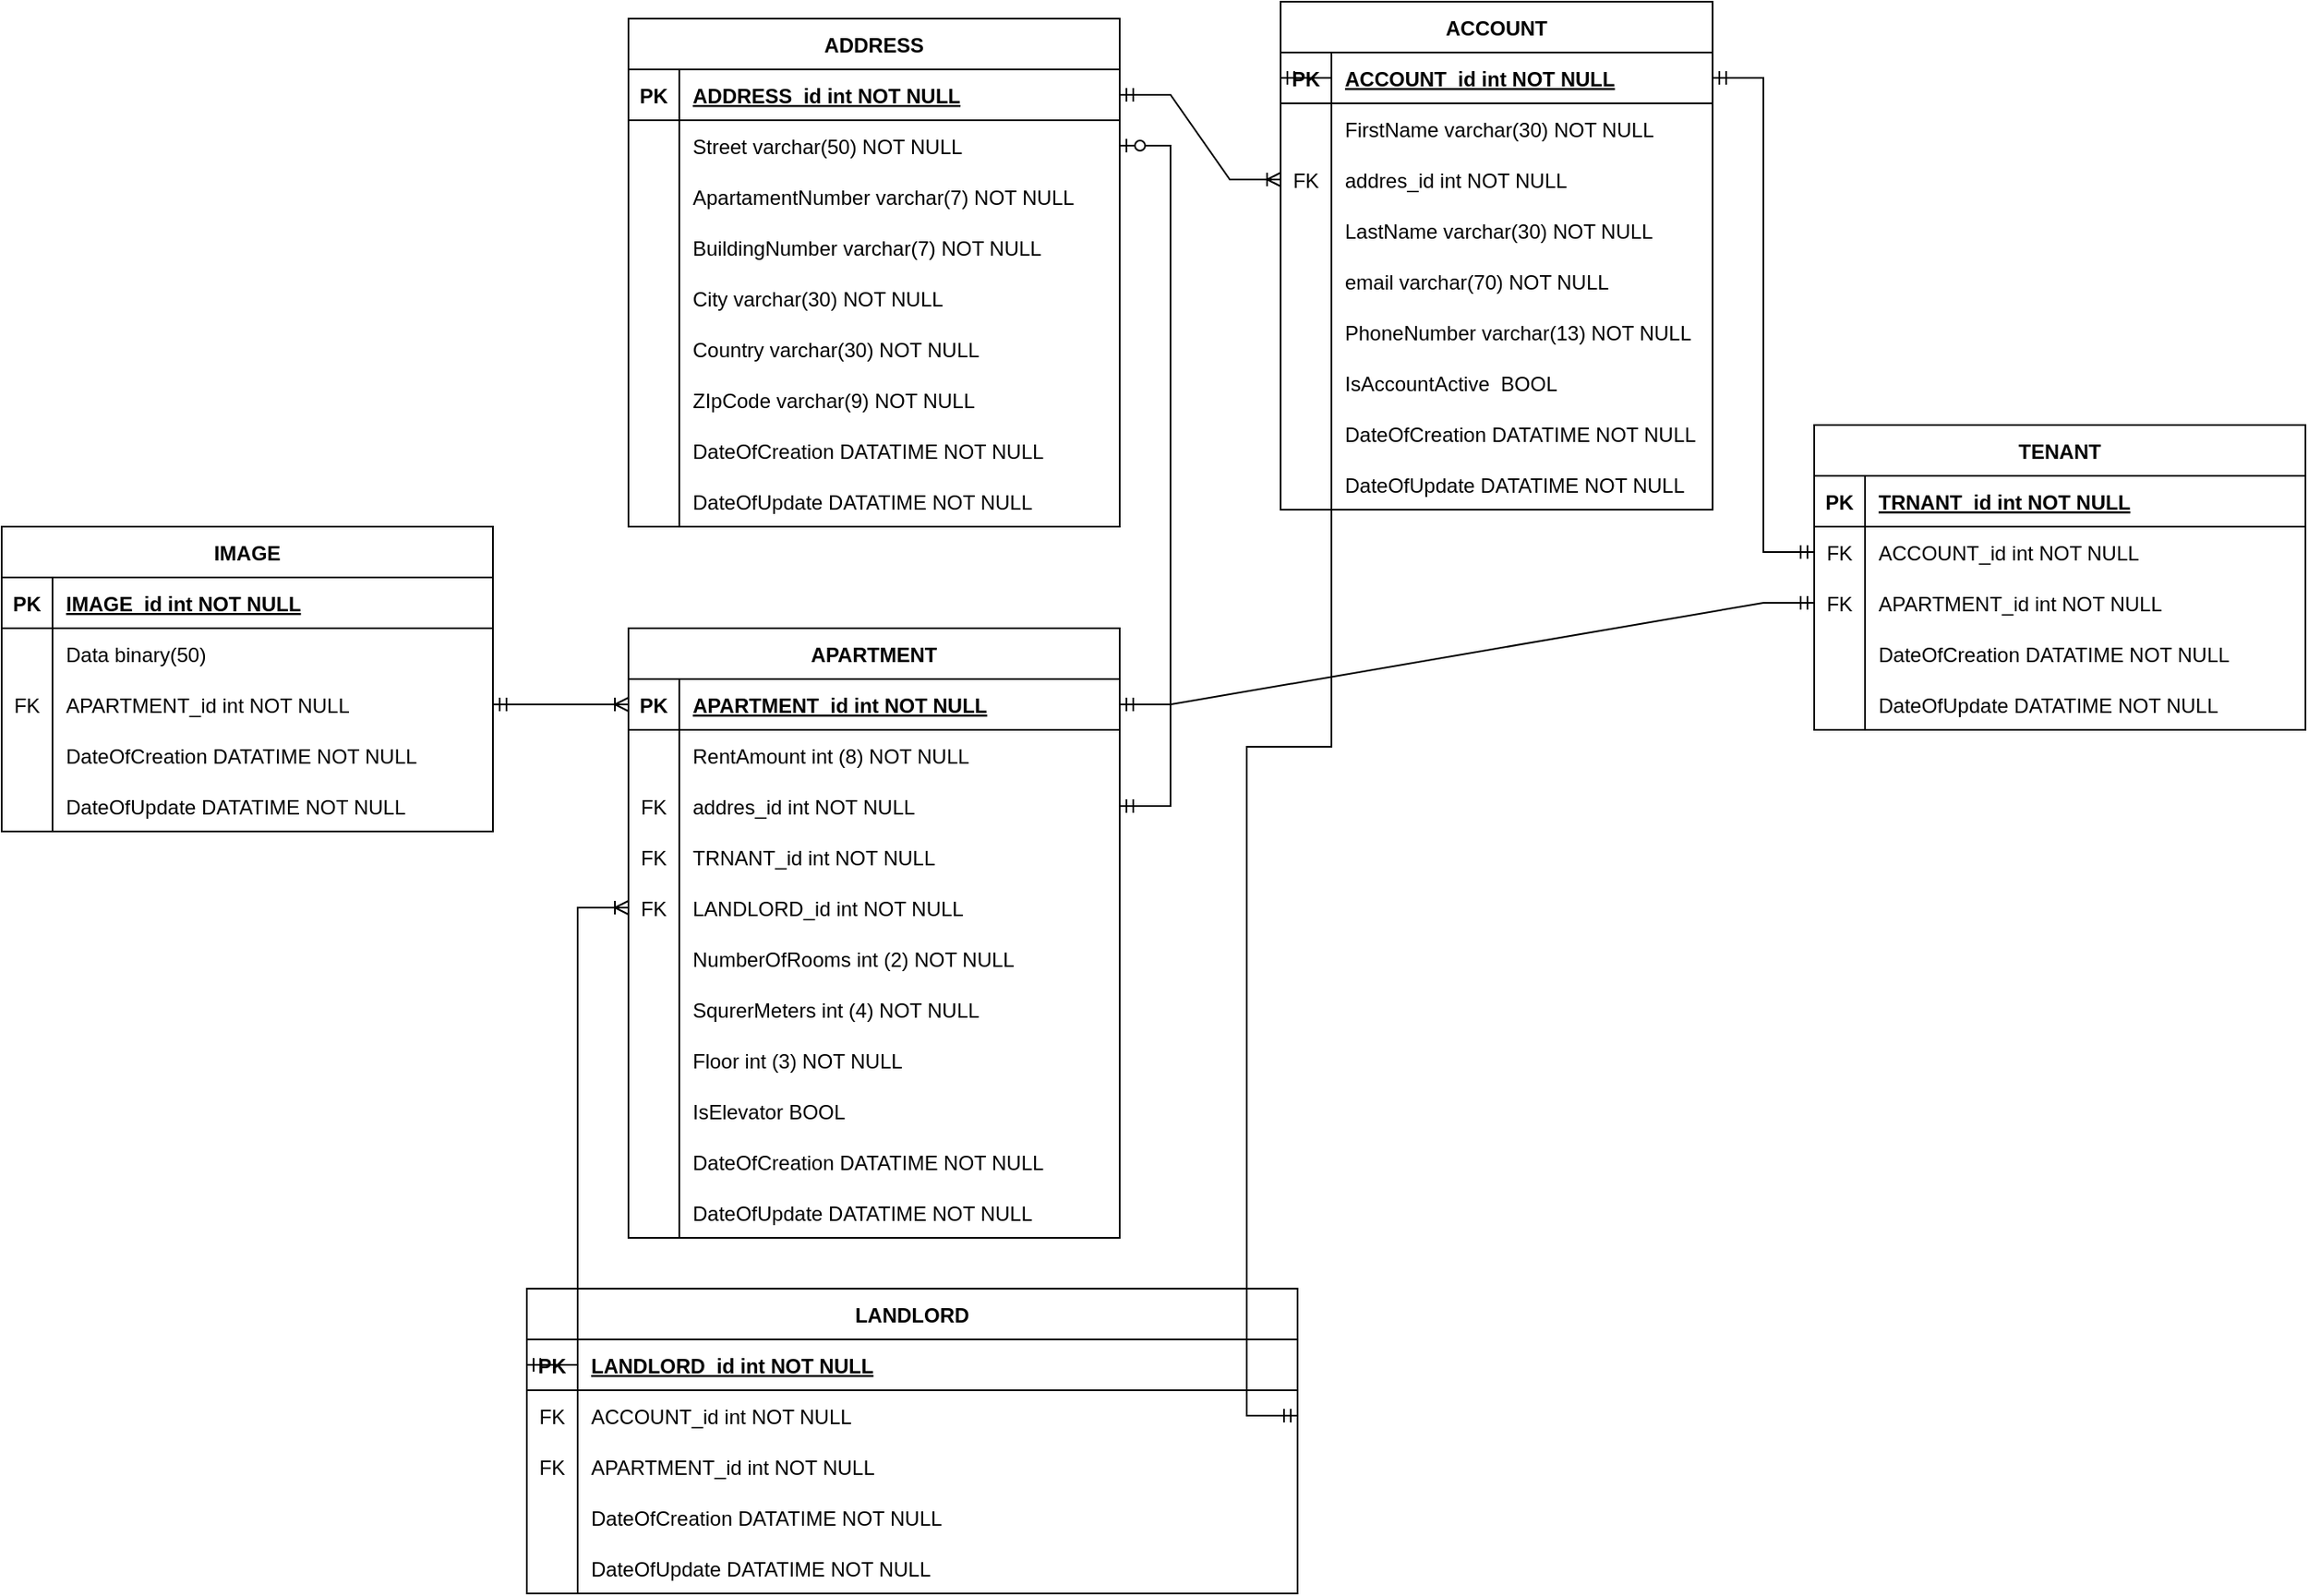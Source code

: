 <mxfile version="21.0.1" type="device"><diagram id="R2lEEEUBdFMjLlhIrx00" name="Page-1"><mxGraphModel dx="1279" dy="715" grid="1" gridSize="10" guides="1" tooltips="1" connect="1" arrows="1" fold="1" page="1" pageScale="1" pageWidth="850" pageHeight="1100" math="0" shadow="0" extFonts="Permanent Marker^https://fonts.googleapis.com/css?family=Permanent+Marker"><root><mxCell id="0"/><mxCell id="1" parent="0"/><mxCell id="C-vyLk0tnHw3VtMMgP7b-2" value="ACCOUNT" style="shape=table;startSize=30;container=1;collapsible=1;childLayout=tableLayout;fixedRows=1;rowLines=0;fontStyle=1;align=center;resizeLast=1;" parent="1" vertex="1"><mxGeometry x="425" y="70" width="255" height="300" as="geometry"/></mxCell><mxCell id="C-vyLk0tnHw3VtMMgP7b-3" value="" style="shape=partialRectangle;collapsible=0;dropTarget=0;pointerEvents=0;fillColor=none;points=[[0,0.5],[1,0.5]];portConstraint=eastwest;top=0;left=0;right=0;bottom=1;" parent="C-vyLk0tnHw3VtMMgP7b-2" vertex="1"><mxGeometry y="30" width="255" height="30" as="geometry"/></mxCell><mxCell id="C-vyLk0tnHw3VtMMgP7b-4" value="PK" style="shape=partialRectangle;overflow=hidden;connectable=0;fillColor=none;top=0;left=0;bottom=0;right=0;fontStyle=1;" parent="C-vyLk0tnHw3VtMMgP7b-3" vertex="1"><mxGeometry width="30" height="30" as="geometry"><mxRectangle width="30" height="30" as="alternateBounds"/></mxGeometry></mxCell><mxCell id="C-vyLk0tnHw3VtMMgP7b-5" value="ACCOUNT_id int NOT NULL " style="shape=partialRectangle;overflow=hidden;connectable=0;fillColor=none;top=0;left=0;bottom=0;right=0;align=left;spacingLeft=6;fontStyle=5;" parent="C-vyLk0tnHw3VtMMgP7b-3" vertex="1"><mxGeometry x="30" width="225" height="30" as="geometry"><mxRectangle width="225" height="30" as="alternateBounds"/></mxGeometry></mxCell><mxCell id="Ii_Ul8pjGogqrliFDq9N-27" style="shape=partialRectangle;collapsible=0;dropTarget=0;pointerEvents=0;fillColor=none;points=[[0,0.5],[1,0.5]];portConstraint=eastwest;top=0;left=0;right=0;bottom=0;" vertex="1" parent="C-vyLk0tnHw3VtMMgP7b-2"><mxGeometry y="60" width="255" height="30" as="geometry"/></mxCell><mxCell id="Ii_Ul8pjGogqrliFDq9N-28" style="shape=partialRectangle;overflow=hidden;connectable=0;fillColor=none;top=0;left=0;bottom=0;right=0;" vertex="1" parent="Ii_Ul8pjGogqrliFDq9N-27"><mxGeometry width="30" height="30" as="geometry"><mxRectangle width="30" height="30" as="alternateBounds"/></mxGeometry></mxCell><mxCell id="Ii_Ul8pjGogqrliFDq9N-29" value="FirstName varchar(30) NOT NULL" style="shape=partialRectangle;overflow=hidden;connectable=0;fillColor=none;top=0;left=0;bottom=0;right=0;align=left;spacingLeft=6;" vertex="1" parent="Ii_Ul8pjGogqrliFDq9N-27"><mxGeometry x="30" width="225" height="30" as="geometry"><mxRectangle width="225" height="30" as="alternateBounds"/></mxGeometry></mxCell><mxCell id="C-vyLk0tnHw3VtMMgP7b-6" value="" style="shape=partialRectangle;collapsible=0;dropTarget=0;pointerEvents=0;fillColor=none;points=[[0,0.5],[1,0.5]];portConstraint=eastwest;top=0;left=0;right=0;bottom=0;" parent="C-vyLk0tnHw3VtMMgP7b-2" vertex="1"><mxGeometry y="90" width="255" height="30" as="geometry"/></mxCell><mxCell id="C-vyLk0tnHw3VtMMgP7b-7" value="FK" style="shape=partialRectangle;overflow=hidden;connectable=0;fillColor=none;top=0;left=0;bottom=0;right=0;" parent="C-vyLk0tnHw3VtMMgP7b-6" vertex="1"><mxGeometry width="30" height="30" as="geometry"><mxRectangle width="30" height="30" as="alternateBounds"/></mxGeometry></mxCell><mxCell id="C-vyLk0tnHw3VtMMgP7b-8" value="addres_id int NOT NULL" style="shape=partialRectangle;overflow=hidden;connectable=0;fillColor=none;top=0;left=0;bottom=0;right=0;align=left;spacingLeft=6;" parent="C-vyLk0tnHw3VtMMgP7b-6" vertex="1"><mxGeometry x="30" width="225" height="30" as="geometry"><mxRectangle width="225" height="30" as="alternateBounds"/></mxGeometry></mxCell><mxCell id="C-vyLk0tnHw3VtMMgP7b-9" value="" style="shape=partialRectangle;collapsible=0;dropTarget=0;pointerEvents=0;fillColor=none;points=[[0,0.5],[1,0.5]];portConstraint=eastwest;top=0;left=0;right=0;bottom=0;" parent="C-vyLk0tnHw3VtMMgP7b-2" vertex="1"><mxGeometry y="120" width="255" height="30" as="geometry"/></mxCell><mxCell id="C-vyLk0tnHw3VtMMgP7b-10" value="" style="shape=partialRectangle;overflow=hidden;connectable=0;fillColor=none;top=0;left=0;bottom=0;right=0;" parent="C-vyLk0tnHw3VtMMgP7b-9" vertex="1"><mxGeometry width="30" height="30" as="geometry"><mxRectangle width="30" height="30" as="alternateBounds"/></mxGeometry></mxCell><mxCell id="C-vyLk0tnHw3VtMMgP7b-11" value="LastName varchar(30) NOT NULL" style="shape=partialRectangle;overflow=hidden;connectable=0;fillColor=none;top=0;left=0;bottom=0;right=0;align=left;spacingLeft=6;" parent="C-vyLk0tnHw3VtMMgP7b-9" vertex="1"><mxGeometry x="30" width="225" height="30" as="geometry"><mxRectangle width="225" height="30" as="alternateBounds"/></mxGeometry></mxCell><mxCell id="Ii_Ul8pjGogqrliFDq9N-30" style="shape=partialRectangle;collapsible=0;dropTarget=0;pointerEvents=0;fillColor=none;points=[[0,0.5],[1,0.5]];portConstraint=eastwest;top=0;left=0;right=0;bottom=0;" vertex="1" parent="C-vyLk0tnHw3VtMMgP7b-2"><mxGeometry y="150" width="255" height="30" as="geometry"/></mxCell><mxCell id="Ii_Ul8pjGogqrliFDq9N-31" style="shape=partialRectangle;overflow=hidden;connectable=0;fillColor=none;top=0;left=0;bottom=0;right=0;" vertex="1" parent="Ii_Ul8pjGogqrliFDq9N-30"><mxGeometry width="30" height="30" as="geometry"><mxRectangle width="30" height="30" as="alternateBounds"/></mxGeometry></mxCell><mxCell id="Ii_Ul8pjGogqrliFDq9N-32" value="email varchar(70) NOT NULL" style="shape=partialRectangle;overflow=hidden;connectable=0;fillColor=none;top=0;left=0;bottom=0;right=0;align=left;spacingLeft=6;" vertex="1" parent="Ii_Ul8pjGogqrliFDq9N-30"><mxGeometry x="30" width="225" height="30" as="geometry"><mxRectangle width="225" height="30" as="alternateBounds"/></mxGeometry></mxCell><mxCell id="Ii_Ul8pjGogqrliFDq9N-42" style="shape=partialRectangle;collapsible=0;dropTarget=0;pointerEvents=0;fillColor=none;points=[[0,0.5],[1,0.5]];portConstraint=eastwest;top=0;left=0;right=0;bottom=0;" vertex="1" parent="C-vyLk0tnHw3VtMMgP7b-2"><mxGeometry y="180" width="255" height="30" as="geometry"/></mxCell><mxCell id="Ii_Ul8pjGogqrliFDq9N-43" style="shape=partialRectangle;overflow=hidden;connectable=0;fillColor=none;top=0;left=0;bottom=0;right=0;" vertex="1" parent="Ii_Ul8pjGogqrliFDq9N-42"><mxGeometry width="30" height="30" as="geometry"><mxRectangle width="30" height="30" as="alternateBounds"/></mxGeometry></mxCell><mxCell id="Ii_Ul8pjGogqrliFDq9N-44" value="PhoneNumber varchar(13) NOT NULL" style="shape=partialRectangle;overflow=hidden;connectable=0;fillColor=none;top=0;left=0;bottom=0;right=0;align=left;spacingLeft=6;" vertex="1" parent="Ii_Ul8pjGogqrliFDq9N-42"><mxGeometry x="30" width="225" height="30" as="geometry"><mxRectangle width="225" height="30" as="alternateBounds"/></mxGeometry></mxCell><mxCell id="Ii_Ul8pjGogqrliFDq9N-39" style="shape=partialRectangle;collapsible=0;dropTarget=0;pointerEvents=0;fillColor=none;points=[[0,0.5],[1,0.5]];portConstraint=eastwest;top=0;left=0;right=0;bottom=0;" vertex="1" parent="C-vyLk0tnHw3VtMMgP7b-2"><mxGeometry y="210" width="255" height="30" as="geometry"/></mxCell><mxCell id="Ii_Ul8pjGogqrliFDq9N-40" style="shape=partialRectangle;overflow=hidden;connectable=0;fillColor=none;top=0;left=0;bottom=0;right=0;" vertex="1" parent="Ii_Ul8pjGogqrliFDq9N-39"><mxGeometry width="30" height="30" as="geometry"><mxRectangle width="30" height="30" as="alternateBounds"/></mxGeometry></mxCell><mxCell id="Ii_Ul8pjGogqrliFDq9N-41" value="IsAccountActive  BOOL" style="shape=partialRectangle;overflow=hidden;connectable=0;fillColor=none;top=0;left=0;bottom=0;right=0;align=left;spacingLeft=6;" vertex="1" parent="Ii_Ul8pjGogqrliFDq9N-39"><mxGeometry x="30" width="225" height="30" as="geometry"><mxRectangle width="225" height="30" as="alternateBounds"/></mxGeometry></mxCell><mxCell id="Ii_Ul8pjGogqrliFDq9N-36" style="shape=partialRectangle;collapsible=0;dropTarget=0;pointerEvents=0;fillColor=none;points=[[0,0.5],[1,0.5]];portConstraint=eastwest;top=0;left=0;right=0;bottom=0;" vertex="1" parent="C-vyLk0tnHw3VtMMgP7b-2"><mxGeometry y="240" width="255" height="30" as="geometry"/></mxCell><mxCell id="Ii_Ul8pjGogqrliFDq9N-37" style="shape=partialRectangle;overflow=hidden;connectable=0;fillColor=none;top=0;left=0;bottom=0;right=0;" vertex="1" parent="Ii_Ul8pjGogqrliFDq9N-36"><mxGeometry width="30" height="30" as="geometry"><mxRectangle width="30" height="30" as="alternateBounds"/></mxGeometry></mxCell><mxCell id="Ii_Ul8pjGogqrliFDq9N-38" value="DateOfCreation DATATIME NOT NULL" style="shape=partialRectangle;overflow=hidden;connectable=0;fillColor=none;top=0;left=0;bottom=0;right=0;align=left;spacingLeft=6;" vertex="1" parent="Ii_Ul8pjGogqrliFDq9N-36"><mxGeometry x="30" width="225" height="30" as="geometry"><mxRectangle width="225" height="30" as="alternateBounds"/></mxGeometry></mxCell><mxCell id="Ii_Ul8pjGogqrliFDq9N-33" style="shape=partialRectangle;collapsible=0;dropTarget=0;pointerEvents=0;fillColor=none;points=[[0,0.5],[1,0.5]];portConstraint=eastwest;top=0;left=0;right=0;bottom=0;" vertex="1" parent="C-vyLk0tnHw3VtMMgP7b-2"><mxGeometry y="270" width="255" height="30" as="geometry"/></mxCell><mxCell id="Ii_Ul8pjGogqrliFDq9N-34" style="shape=partialRectangle;overflow=hidden;connectable=0;fillColor=none;top=0;left=0;bottom=0;right=0;" vertex="1" parent="Ii_Ul8pjGogqrliFDq9N-33"><mxGeometry width="30" height="30" as="geometry"><mxRectangle width="30" height="30" as="alternateBounds"/></mxGeometry></mxCell><mxCell id="Ii_Ul8pjGogqrliFDq9N-35" value="DateOfUpdate DATATIME NOT NULL" style="shape=partialRectangle;overflow=hidden;connectable=0;fillColor=none;top=0;left=0;bottom=0;right=0;align=left;spacingLeft=6;" vertex="1" parent="Ii_Ul8pjGogqrliFDq9N-33"><mxGeometry x="30" width="225" height="30" as="geometry"><mxRectangle width="225" height="30" as="alternateBounds"/></mxGeometry></mxCell><mxCell id="C-vyLk0tnHw3VtMMgP7b-23" value="ADDRESS" style="shape=table;startSize=30;container=1;collapsible=1;childLayout=tableLayout;fixedRows=1;rowLines=0;fontStyle=1;align=center;resizeLast=1;" parent="1" vertex="1"><mxGeometry x="40" y="80" width="290" height="300" as="geometry"/></mxCell><mxCell id="C-vyLk0tnHw3VtMMgP7b-24" value="" style="shape=partialRectangle;collapsible=0;dropTarget=0;pointerEvents=0;fillColor=none;points=[[0,0.5],[1,0.5]];portConstraint=eastwest;top=0;left=0;right=0;bottom=1;" parent="C-vyLk0tnHw3VtMMgP7b-23" vertex="1"><mxGeometry y="30" width="290" height="30" as="geometry"/></mxCell><mxCell id="C-vyLk0tnHw3VtMMgP7b-25" value="PK" style="shape=partialRectangle;overflow=hidden;connectable=0;fillColor=none;top=0;left=0;bottom=0;right=0;fontStyle=1;" parent="C-vyLk0tnHw3VtMMgP7b-24" vertex="1"><mxGeometry width="30" height="30" as="geometry"><mxRectangle width="30" height="30" as="alternateBounds"/></mxGeometry></mxCell><mxCell id="C-vyLk0tnHw3VtMMgP7b-26" value="ADDRESS_id int NOT NULL " style="shape=partialRectangle;overflow=hidden;connectable=0;fillColor=none;top=0;left=0;bottom=0;right=0;align=left;spacingLeft=6;fontStyle=5;" parent="C-vyLk0tnHw3VtMMgP7b-24" vertex="1"><mxGeometry x="30" width="260" height="30" as="geometry"><mxRectangle width="260" height="30" as="alternateBounds"/></mxGeometry></mxCell><mxCell id="C-vyLk0tnHw3VtMMgP7b-27" value="" style="shape=partialRectangle;collapsible=0;dropTarget=0;pointerEvents=0;fillColor=none;points=[[0,0.5],[1,0.5]];portConstraint=eastwest;top=0;left=0;right=0;bottom=0;" parent="C-vyLk0tnHw3VtMMgP7b-23" vertex="1"><mxGeometry y="60" width="290" height="30" as="geometry"/></mxCell><mxCell id="C-vyLk0tnHw3VtMMgP7b-28" value="" style="shape=partialRectangle;overflow=hidden;connectable=0;fillColor=none;top=0;left=0;bottom=0;right=0;" parent="C-vyLk0tnHw3VtMMgP7b-27" vertex="1"><mxGeometry width="30" height="30" as="geometry"><mxRectangle width="30" height="30" as="alternateBounds"/></mxGeometry></mxCell><mxCell id="C-vyLk0tnHw3VtMMgP7b-29" value="Street varchar(50) NOT NULL" style="shape=partialRectangle;overflow=hidden;connectable=0;fillColor=none;top=0;left=0;bottom=0;right=0;align=left;spacingLeft=6;" parent="C-vyLk0tnHw3VtMMgP7b-27" vertex="1"><mxGeometry x="30" width="260" height="30" as="geometry"><mxRectangle width="260" height="30" as="alternateBounds"/></mxGeometry></mxCell><mxCell id="Ii_Ul8pjGogqrliFDq9N-19" style="shape=partialRectangle;collapsible=0;dropTarget=0;pointerEvents=0;fillColor=none;points=[[0,0.5],[1,0.5]];portConstraint=eastwest;top=0;left=0;right=0;bottom=0;" vertex="1" parent="C-vyLk0tnHw3VtMMgP7b-23"><mxGeometry y="90" width="290" height="30" as="geometry"/></mxCell><mxCell id="Ii_Ul8pjGogqrliFDq9N-20" style="shape=partialRectangle;overflow=hidden;connectable=0;fillColor=none;top=0;left=0;bottom=0;right=0;" vertex="1" parent="Ii_Ul8pjGogqrliFDq9N-19"><mxGeometry width="30" height="30" as="geometry"><mxRectangle width="30" height="30" as="alternateBounds"/></mxGeometry></mxCell><mxCell id="Ii_Ul8pjGogqrliFDq9N-21" value="ApartamentNumber varchar(7) NOT NULL" style="shape=partialRectangle;overflow=hidden;connectable=0;fillColor=none;top=0;left=0;bottom=0;right=0;align=left;spacingLeft=6;" vertex="1" parent="Ii_Ul8pjGogqrliFDq9N-19"><mxGeometry x="30" width="260" height="30" as="geometry"><mxRectangle width="260" height="30" as="alternateBounds"/></mxGeometry></mxCell><mxCell id="Ii_Ul8pjGogqrliFDq9N-16" style="shape=partialRectangle;collapsible=0;dropTarget=0;pointerEvents=0;fillColor=none;points=[[0,0.5],[1,0.5]];portConstraint=eastwest;top=0;left=0;right=0;bottom=0;" vertex="1" parent="C-vyLk0tnHw3VtMMgP7b-23"><mxGeometry y="120" width="290" height="30" as="geometry"/></mxCell><mxCell id="Ii_Ul8pjGogqrliFDq9N-17" style="shape=partialRectangle;overflow=hidden;connectable=0;fillColor=none;top=0;left=0;bottom=0;right=0;" vertex="1" parent="Ii_Ul8pjGogqrliFDq9N-16"><mxGeometry width="30" height="30" as="geometry"><mxRectangle width="30" height="30" as="alternateBounds"/></mxGeometry></mxCell><mxCell id="Ii_Ul8pjGogqrliFDq9N-18" value="BuildingNumber varchar(7) NOT NULL" style="shape=partialRectangle;overflow=hidden;connectable=0;fillColor=none;top=0;left=0;bottom=0;right=0;align=left;spacingLeft=6;" vertex="1" parent="Ii_Ul8pjGogqrliFDq9N-16"><mxGeometry x="30" width="260" height="30" as="geometry"><mxRectangle width="260" height="30" as="alternateBounds"/></mxGeometry></mxCell><mxCell id="Ii_Ul8pjGogqrliFDq9N-13" style="shape=partialRectangle;collapsible=0;dropTarget=0;pointerEvents=0;fillColor=none;points=[[0,0.5],[1,0.5]];portConstraint=eastwest;top=0;left=0;right=0;bottom=0;" vertex="1" parent="C-vyLk0tnHw3VtMMgP7b-23"><mxGeometry y="150" width="290" height="30" as="geometry"/></mxCell><mxCell id="Ii_Ul8pjGogqrliFDq9N-14" style="shape=partialRectangle;overflow=hidden;connectable=0;fillColor=none;top=0;left=0;bottom=0;right=0;" vertex="1" parent="Ii_Ul8pjGogqrliFDq9N-13"><mxGeometry width="30" height="30" as="geometry"><mxRectangle width="30" height="30" as="alternateBounds"/></mxGeometry></mxCell><mxCell id="Ii_Ul8pjGogqrliFDq9N-15" value="City varchar(30) NOT NULL" style="shape=partialRectangle;overflow=hidden;connectable=0;fillColor=none;top=0;left=0;bottom=0;right=0;align=left;spacingLeft=6;" vertex="1" parent="Ii_Ul8pjGogqrliFDq9N-13"><mxGeometry x="30" width="260" height="30" as="geometry"><mxRectangle width="260" height="30" as="alternateBounds"/></mxGeometry></mxCell><mxCell id="Ii_Ul8pjGogqrliFDq9N-22" style="shape=partialRectangle;collapsible=0;dropTarget=0;pointerEvents=0;fillColor=none;points=[[0,0.5],[1,0.5]];portConstraint=eastwest;top=0;left=0;right=0;bottom=0;" vertex="1" parent="C-vyLk0tnHw3VtMMgP7b-23"><mxGeometry y="180" width="290" height="30" as="geometry"/></mxCell><mxCell id="Ii_Ul8pjGogqrliFDq9N-23" style="shape=partialRectangle;overflow=hidden;connectable=0;fillColor=none;top=0;left=0;bottom=0;right=0;" vertex="1" parent="Ii_Ul8pjGogqrliFDq9N-22"><mxGeometry width="30" height="30" as="geometry"><mxRectangle width="30" height="30" as="alternateBounds"/></mxGeometry></mxCell><mxCell id="Ii_Ul8pjGogqrliFDq9N-24" value="Country varchar(30) NOT NULL" style="shape=partialRectangle;overflow=hidden;connectable=0;fillColor=none;top=0;left=0;bottom=0;right=0;align=left;spacingLeft=6;" vertex="1" parent="Ii_Ul8pjGogqrliFDq9N-22"><mxGeometry x="30" width="260" height="30" as="geometry"><mxRectangle width="260" height="30" as="alternateBounds"/></mxGeometry></mxCell><mxCell id="Ii_Ul8pjGogqrliFDq9N-10" style="shape=partialRectangle;collapsible=0;dropTarget=0;pointerEvents=0;fillColor=none;points=[[0,0.5],[1,0.5]];portConstraint=eastwest;top=0;left=0;right=0;bottom=0;" vertex="1" parent="C-vyLk0tnHw3VtMMgP7b-23"><mxGeometry y="210" width="290" height="30" as="geometry"/></mxCell><mxCell id="Ii_Ul8pjGogqrliFDq9N-11" style="shape=partialRectangle;overflow=hidden;connectable=0;fillColor=none;top=0;left=0;bottom=0;right=0;" vertex="1" parent="Ii_Ul8pjGogqrliFDq9N-10"><mxGeometry width="30" height="30" as="geometry"><mxRectangle width="30" height="30" as="alternateBounds"/></mxGeometry></mxCell><mxCell id="Ii_Ul8pjGogqrliFDq9N-12" value="ZIpCode varchar(9) NOT NULL" style="shape=partialRectangle;overflow=hidden;connectable=0;fillColor=none;top=0;left=0;bottom=0;right=0;align=left;spacingLeft=6;" vertex="1" parent="Ii_Ul8pjGogqrliFDq9N-10"><mxGeometry x="30" width="260" height="30" as="geometry"><mxRectangle width="260" height="30" as="alternateBounds"/></mxGeometry></mxCell><mxCell id="Ii_Ul8pjGogqrliFDq9N-7" style="shape=partialRectangle;collapsible=0;dropTarget=0;pointerEvents=0;fillColor=none;points=[[0,0.5],[1,0.5]];portConstraint=eastwest;top=0;left=0;right=0;bottom=0;" vertex="1" parent="C-vyLk0tnHw3VtMMgP7b-23"><mxGeometry y="240" width="290" height="30" as="geometry"/></mxCell><mxCell id="Ii_Ul8pjGogqrliFDq9N-8" style="shape=partialRectangle;overflow=hidden;connectable=0;fillColor=none;top=0;left=0;bottom=0;right=0;" vertex="1" parent="Ii_Ul8pjGogqrliFDq9N-7"><mxGeometry width="30" height="30" as="geometry"><mxRectangle width="30" height="30" as="alternateBounds"/></mxGeometry></mxCell><mxCell id="Ii_Ul8pjGogqrliFDq9N-9" value="DateOfCreation DATATIME NOT NULL" style="shape=partialRectangle;overflow=hidden;connectable=0;fillColor=none;top=0;left=0;bottom=0;right=0;align=left;spacingLeft=6;" vertex="1" parent="Ii_Ul8pjGogqrliFDq9N-7"><mxGeometry x="30" width="260" height="30" as="geometry"><mxRectangle width="260" height="30" as="alternateBounds"/></mxGeometry></mxCell><mxCell id="Ii_Ul8pjGogqrliFDq9N-4" style="shape=partialRectangle;collapsible=0;dropTarget=0;pointerEvents=0;fillColor=none;points=[[0,0.5],[1,0.5]];portConstraint=eastwest;top=0;left=0;right=0;bottom=0;" vertex="1" parent="C-vyLk0tnHw3VtMMgP7b-23"><mxGeometry y="270" width="290" height="30" as="geometry"/></mxCell><mxCell id="Ii_Ul8pjGogqrliFDq9N-5" style="shape=partialRectangle;overflow=hidden;connectable=0;fillColor=none;top=0;left=0;bottom=0;right=0;" vertex="1" parent="Ii_Ul8pjGogqrliFDq9N-4"><mxGeometry width="30" height="30" as="geometry"><mxRectangle width="30" height="30" as="alternateBounds"/></mxGeometry></mxCell><mxCell id="Ii_Ul8pjGogqrliFDq9N-6" value="DateOfUpdate DATATIME NOT NULL" style="shape=partialRectangle;overflow=hidden;connectable=0;fillColor=none;top=0;left=0;bottom=0;right=0;align=left;spacingLeft=6;" vertex="1" parent="Ii_Ul8pjGogqrliFDq9N-4"><mxGeometry x="30" width="260" height="30" as="geometry"><mxRectangle width="260" height="30" as="alternateBounds"/></mxGeometry></mxCell><mxCell id="Ii_Ul8pjGogqrliFDq9N-45" value="APARTMENT" style="shape=table;startSize=30;container=1;collapsible=1;childLayout=tableLayout;fixedRows=1;rowLines=0;fontStyle=1;align=center;resizeLast=1;" vertex="1" parent="1"><mxGeometry x="40" y="440" width="290" height="360" as="geometry"/></mxCell><mxCell id="Ii_Ul8pjGogqrliFDq9N-46" value="" style="shape=partialRectangle;collapsible=0;dropTarget=0;pointerEvents=0;fillColor=none;points=[[0,0.5],[1,0.5]];portConstraint=eastwest;top=0;left=0;right=0;bottom=1;" vertex="1" parent="Ii_Ul8pjGogqrliFDq9N-45"><mxGeometry y="30" width="290" height="30" as="geometry"/></mxCell><mxCell id="Ii_Ul8pjGogqrliFDq9N-47" value="PK" style="shape=partialRectangle;overflow=hidden;connectable=0;fillColor=none;top=0;left=0;bottom=0;right=0;fontStyle=1;" vertex="1" parent="Ii_Ul8pjGogqrliFDq9N-46"><mxGeometry width="30" height="30" as="geometry"><mxRectangle width="30" height="30" as="alternateBounds"/></mxGeometry></mxCell><mxCell id="Ii_Ul8pjGogqrliFDq9N-48" value="APARTMENT_id int NOT NULL " style="shape=partialRectangle;overflow=hidden;connectable=0;fillColor=none;top=0;left=0;bottom=0;right=0;align=left;spacingLeft=6;fontStyle=5;" vertex="1" parent="Ii_Ul8pjGogqrliFDq9N-46"><mxGeometry x="30" width="260" height="30" as="geometry"><mxRectangle width="260" height="30" as="alternateBounds"/></mxGeometry></mxCell><mxCell id="Ii_Ul8pjGogqrliFDq9N-49" value="" style="shape=partialRectangle;collapsible=0;dropTarget=0;pointerEvents=0;fillColor=none;points=[[0,0.5],[1,0.5]];portConstraint=eastwest;top=0;left=0;right=0;bottom=0;" vertex="1" parent="Ii_Ul8pjGogqrliFDq9N-45"><mxGeometry y="60" width="290" height="30" as="geometry"/></mxCell><mxCell id="Ii_Ul8pjGogqrliFDq9N-50" value="" style="shape=partialRectangle;overflow=hidden;connectable=0;fillColor=none;top=0;left=0;bottom=0;right=0;" vertex="1" parent="Ii_Ul8pjGogqrliFDq9N-49"><mxGeometry width="30" height="30" as="geometry"><mxRectangle width="30" height="30" as="alternateBounds"/></mxGeometry></mxCell><mxCell id="Ii_Ul8pjGogqrliFDq9N-51" value="RentAmount int (8) NOT NULL" style="shape=partialRectangle;overflow=hidden;connectable=0;fillColor=none;top=0;left=0;bottom=0;right=0;align=left;spacingLeft=6;" vertex="1" parent="Ii_Ul8pjGogqrliFDq9N-49"><mxGeometry x="30" width="260" height="30" as="geometry"><mxRectangle width="260" height="30" as="alternateBounds"/></mxGeometry></mxCell><mxCell id="Ii_Ul8pjGogqrliFDq9N-52" style="shape=partialRectangle;collapsible=0;dropTarget=0;pointerEvents=0;fillColor=none;points=[[0,0.5],[1,0.5]];portConstraint=eastwest;top=0;left=0;right=0;bottom=0;" vertex="1" parent="Ii_Ul8pjGogqrliFDq9N-45"><mxGeometry y="90" width="290" height="30" as="geometry"/></mxCell><mxCell id="Ii_Ul8pjGogqrliFDq9N-53" value="FK" style="shape=partialRectangle;overflow=hidden;connectable=0;fillColor=none;top=0;left=0;bottom=0;right=0;" vertex="1" parent="Ii_Ul8pjGogqrliFDq9N-52"><mxGeometry width="30" height="30" as="geometry"><mxRectangle width="30" height="30" as="alternateBounds"/></mxGeometry></mxCell><mxCell id="Ii_Ul8pjGogqrliFDq9N-54" value="addres_id int NOT NULL" style="shape=partialRectangle;overflow=hidden;connectable=0;fillColor=none;top=0;left=0;bottom=0;right=0;align=left;spacingLeft=6;" vertex="1" parent="Ii_Ul8pjGogqrliFDq9N-52"><mxGeometry x="30" width="260" height="30" as="geometry"><mxRectangle width="260" height="30" as="alternateBounds"/></mxGeometry></mxCell><mxCell id="Ii_Ul8pjGogqrliFDq9N-55" style="shape=partialRectangle;collapsible=0;dropTarget=0;pointerEvents=0;fillColor=none;points=[[0,0.5],[1,0.5]];portConstraint=eastwest;top=0;left=0;right=0;bottom=0;" vertex="1" parent="Ii_Ul8pjGogqrliFDq9N-45"><mxGeometry y="120" width="290" height="30" as="geometry"/></mxCell><mxCell id="Ii_Ul8pjGogqrliFDq9N-56" value="FK" style="shape=partialRectangle;overflow=hidden;connectable=0;fillColor=none;top=0;left=0;bottom=0;right=0;" vertex="1" parent="Ii_Ul8pjGogqrliFDq9N-55"><mxGeometry width="30" height="30" as="geometry"><mxRectangle width="30" height="30" as="alternateBounds"/></mxGeometry></mxCell><mxCell id="Ii_Ul8pjGogqrliFDq9N-57" value="TRNANT_id int NOT NULL" style="shape=partialRectangle;overflow=hidden;connectable=0;fillColor=none;top=0;left=0;bottom=0;right=0;align=left;spacingLeft=6;" vertex="1" parent="Ii_Ul8pjGogqrliFDq9N-55"><mxGeometry x="30" width="260" height="30" as="geometry"><mxRectangle width="260" height="30" as="alternateBounds"/></mxGeometry></mxCell><mxCell id="Ii_Ul8pjGogqrliFDq9N-58" style="shape=partialRectangle;collapsible=0;dropTarget=0;pointerEvents=0;fillColor=none;points=[[0,0.5],[1,0.5]];portConstraint=eastwest;top=0;left=0;right=0;bottom=0;" vertex="1" parent="Ii_Ul8pjGogqrliFDq9N-45"><mxGeometry y="150" width="290" height="30" as="geometry"/></mxCell><mxCell id="Ii_Ul8pjGogqrliFDq9N-59" value="FK" style="shape=partialRectangle;overflow=hidden;connectable=0;fillColor=none;top=0;left=0;bottom=0;right=0;" vertex="1" parent="Ii_Ul8pjGogqrliFDq9N-58"><mxGeometry width="30" height="30" as="geometry"><mxRectangle width="30" height="30" as="alternateBounds"/></mxGeometry></mxCell><mxCell id="Ii_Ul8pjGogqrliFDq9N-60" value="LANDLORD_id int NOT NULL" style="shape=partialRectangle;overflow=hidden;connectable=0;fillColor=none;top=0;left=0;bottom=0;right=0;align=left;spacingLeft=6;" vertex="1" parent="Ii_Ul8pjGogqrliFDq9N-58"><mxGeometry x="30" width="260" height="30" as="geometry"><mxRectangle width="260" height="30" as="alternateBounds"/></mxGeometry></mxCell><mxCell id="Ii_Ul8pjGogqrliFDq9N-61" style="shape=partialRectangle;collapsible=0;dropTarget=0;pointerEvents=0;fillColor=none;points=[[0,0.5],[1,0.5]];portConstraint=eastwest;top=0;left=0;right=0;bottom=0;" vertex="1" parent="Ii_Ul8pjGogqrliFDq9N-45"><mxGeometry y="180" width="290" height="30" as="geometry"/></mxCell><mxCell id="Ii_Ul8pjGogqrliFDq9N-62" style="shape=partialRectangle;overflow=hidden;connectable=0;fillColor=none;top=0;left=0;bottom=0;right=0;" vertex="1" parent="Ii_Ul8pjGogqrliFDq9N-61"><mxGeometry width="30" height="30" as="geometry"><mxRectangle width="30" height="30" as="alternateBounds"/></mxGeometry></mxCell><mxCell id="Ii_Ul8pjGogqrliFDq9N-63" value="NumberOfRooms int (2) NOT NULL" style="shape=partialRectangle;overflow=hidden;connectable=0;fillColor=none;top=0;left=0;bottom=0;right=0;align=left;spacingLeft=6;" vertex="1" parent="Ii_Ul8pjGogqrliFDq9N-61"><mxGeometry x="30" width="260" height="30" as="geometry"><mxRectangle width="260" height="30" as="alternateBounds"/></mxGeometry></mxCell><mxCell id="Ii_Ul8pjGogqrliFDq9N-64" style="shape=partialRectangle;collapsible=0;dropTarget=0;pointerEvents=0;fillColor=none;points=[[0,0.5],[1,0.5]];portConstraint=eastwest;top=0;left=0;right=0;bottom=0;" vertex="1" parent="Ii_Ul8pjGogqrliFDq9N-45"><mxGeometry y="210" width="290" height="30" as="geometry"/></mxCell><mxCell id="Ii_Ul8pjGogqrliFDq9N-65" style="shape=partialRectangle;overflow=hidden;connectable=0;fillColor=none;top=0;left=0;bottom=0;right=0;" vertex="1" parent="Ii_Ul8pjGogqrliFDq9N-64"><mxGeometry width="30" height="30" as="geometry"><mxRectangle width="30" height="30" as="alternateBounds"/></mxGeometry></mxCell><mxCell id="Ii_Ul8pjGogqrliFDq9N-66" value="SqurerMeters int (4) NOT NULL" style="shape=partialRectangle;overflow=hidden;connectable=0;fillColor=none;top=0;left=0;bottom=0;right=0;align=left;spacingLeft=6;" vertex="1" parent="Ii_Ul8pjGogqrliFDq9N-64"><mxGeometry x="30" width="260" height="30" as="geometry"><mxRectangle width="260" height="30" as="alternateBounds"/></mxGeometry></mxCell><mxCell id="Ii_Ul8pjGogqrliFDq9N-67" style="shape=partialRectangle;collapsible=0;dropTarget=0;pointerEvents=0;fillColor=none;points=[[0,0.5],[1,0.5]];portConstraint=eastwest;top=0;left=0;right=0;bottom=0;" vertex="1" parent="Ii_Ul8pjGogqrliFDq9N-45"><mxGeometry y="240" width="290" height="30" as="geometry"/></mxCell><mxCell id="Ii_Ul8pjGogqrliFDq9N-68" style="shape=partialRectangle;overflow=hidden;connectable=0;fillColor=none;top=0;left=0;bottom=0;right=0;" vertex="1" parent="Ii_Ul8pjGogqrliFDq9N-67"><mxGeometry width="30" height="30" as="geometry"><mxRectangle width="30" height="30" as="alternateBounds"/></mxGeometry></mxCell><mxCell id="Ii_Ul8pjGogqrliFDq9N-69" value="Floor int (3) NOT NULL" style="shape=partialRectangle;overflow=hidden;connectable=0;fillColor=none;top=0;left=0;bottom=0;right=0;align=left;spacingLeft=6;" vertex="1" parent="Ii_Ul8pjGogqrliFDq9N-67"><mxGeometry x="30" width="260" height="30" as="geometry"><mxRectangle width="260" height="30" as="alternateBounds"/></mxGeometry></mxCell><mxCell id="Ii_Ul8pjGogqrliFDq9N-70" style="shape=partialRectangle;collapsible=0;dropTarget=0;pointerEvents=0;fillColor=none;points=[[0,0.5],[1,0.5]];portConstraint=eastwest;top=0;left=0;right=0;bottom=0;" vertex="1" parent="Ii_Ul8pjGogqrliFDq9N-45"><mxGeometry y="270" width="290" height="30" as="geometry"/></mxCell><mxCell id="Ii_Ul8pjGogqrliFDq9N-71" style="shape=partialRectangle;overflow=hidden;connectable=0;fillColor=none;top=0;left=0;bottom=0;right=0;" vertex="1" parent="Ii_Ul8pjGogqrliFDq9N-70"><mxGeometry width="30" height="30" as="geometry"><mxRectangle width="30" height="30" as="alternateBounds"/></mxGeometry></mxCell><mxCell id="Ii_Ul8pjGogqrliFDq9N-72" value="IsElevator BOOL" style="shape=partialRectangle;overflow=hidden;connectable=0;fillColor=none;top=0;left=0;bottom=0;right=0;align=left;spacingLeft=6;" vertex="1" parent="Ii_Ul8pjGogqrliFDq9N-70"><mxGeometry x="30" width="260" height="30" as="geometry"><mxRectangle width="260" height="30" as="alternateBounds"/></mxGeometry></mxCell><mxCell id="Ii_Ul8pjGogqrliFDq9N-76" style="shape=partialRectangle;collapsible=0;dropTarget=0;pointerEvents=0;fillColor=none;points=[[0,0.5],[1,0.5]];portConstraint=eastwest;top=0;left=0;right=0;bottom=0;" vertex="1" parent="Ii_Ul8pjGogqrliFDq9N-45"><mxGeometry y="300" width="290" height="30" as="geometry"/></mxCell><mxCell id="Ii_Ul8pjGogqrliFDq9N-77" style="shape=partialRectangle;overflow=hidden;connectable=0;fillColor=none;top=0;left=0;bottom=0;right=0;" vertex="1" parent="Ii_Ul8pjGogqrliFDq9N-76"><mxGeometry width="30" height="30" as="geometry"><mxRectangle width="30" height="30" as="alternateBounds"/></mxGeometry></mxCell><mxCell id="Ii_Ul8pjGogqrliFDq9N-78" value="DateOfCreation DATATIME NOT NULL" style="shape=partialRectangle;overflow=hidden;connectable=0;fillColor=none;top=0;left=0;bottom=0;right=0;align=left;spacingLeft=6;" vertex="1" parent="Ii_Ul8pjGogqrliFDq9N-76"><mxGeometry x="30" width="260" height="30" as="geometry"><mxRectangle width="260" height="30" as="alternateBounds"/></mxGeometry></mxCell><mxCell id="Ii_Ul8pjGogqrliFDq9N-73" style="shape=partialRectangle;collapsible=0;dropTarget=0;pointerEvents=0;fillColor=none;points=[[0,0.5],[1,0.5]];portConstraint=eastwest;top=0;left=0;right=0;bottom=0;" vertex="1" parent="Ii_Ul8pjGogqrliFDq9N-45"><mxGeometry y="330" width="290" height="30" as="geometry"/></mxCell><mxCell id="Ii_Ul8pjGogqrliFDq9N-74" style="shape=partialRectangle;overflow=hidden;connectable=0;fillColor=none;top=0;left=0;bottom=0;right=0;" vertex="1" parent="Ii_Ul8pjGogqrliFDq9N-73"><mxGeometry width="30" height="30" as="geometry"><mxRectangle width="30" height="30" as="alternateBounds"/></mxGeometry></mxCell><mxCell id="Ii_Ul8pjGogqrliFDq9N-75" value="DateOfUpdate DATATIME NOT NULL" style="shape=partialRectangle;overflow=hidden;connectable=0;fillColor=none;top=0;left=0;bottom=0;right=0;align=left;spacingLeft=6;" vertex="1" parent="Ii_Ul8pjGogqrliFDq9N-73"><mxGeometry x="30" width="260" height="30" as="geometry"><mxRectangle width="260" height="30" as="alternateBounds"/></mxGeometry></mxCell><mxCell id="Ii_Ul8pjGogqrliFDq9N-79" value="IMAGE" style="shape=table;startSize=30;container=1;collapsible=1;childLayout=tableLayout;fixedRows=1;rowLines=0;fontStyle=1;align=center;resizeLast=1;" vertex="1" parent="1"><mxGeometry x="-330" y="380" width="290" height="180" as="geometry"/></mxCell><mxCell id="Ii_Ul8pjGogqrliFDq9N-80" value="" style="shape=partialRectangle;collapsible=0;dropTarget=0;pointerEvents=0;fillColor=none;points=[[0,0.5],[1,0.5]];portConstraint=eastwest;top=0;left=0;right=0;bottom=1;" vertex="1" parent="Ii_Ul8pjGogqrliFDq9N-79"><mxGeometry y="30" width="290" height="30" as="geometry"/></mxCell><mxCell id="Ii_Ul8pjGogqrliFDq9N-81" value="PK" style="shape=partialRectangle;overflow=hidden;connectable=0;fillColor=none;top=0;left=0;bottom=0;right=0;fontStyle=1;" vertex="1" parent="Ii_Ul8pjGogqrliFDq9N-80"><mxGeometry width="30" height="30" as="geometry"><mxRectangle width="30" height="30" as="alternateBounds"/></mxGeometry></mxCell><mxCell id="Ii_Ul8pjGogqrliFDq9N-82" value="IMAGE_id int NOT NULL " style="shape=partialRectangle;overflow=hidden;connectable=0;fillColor=none;top=0;left=0;bottom=0;right=0;align=left;spacingLeft=6;fontStyle=5;" vertex="1" parent="Ii_Ul8pjGogqrliFDq9N-80"><mxGeometry x="30" width="260" height="30" as="geometry"><mxRectangle width="260" height="30" as="alternateBounds"/></mxGeometry></mxCell><mxCell id="Ii_Ul8pjGogqrliFDq9N-83" value="" style="shape=partialRectangle;collapsible=0;dropTarget=0;pointerEvents=0;fillColor=none;points=[[0,0.5],[1,0.5]];portConstraint=eastwest;top=0;left=0;right=0;bottom=0;" vertex="1" parent="Ii_Ul8pjGogqrliFDq9N-79"><mxGeometry y="60" width="290" height="30" as="geometry"/></mxCell><mxCell id="Ii_Ul8pjGogqrliFDq9N-84" value="" style="shape=partialRectangle;overflow=hidden;connectable=0;fillColor=none;top=0;left=0;bottom=0;right=0;" vertex="1" parent="Ii_Ul8pjGogqrliFDq9N-83"><mxGeometry width="30" height="30" as="geometry"><mxRectangle width="30" height="30" as="alternateBounds"/></mxGeometry></mxCell><mxCell id="Ii_Ul8pjGogqrliFDq9N-85" value="Data binary(50)" style="shape=partialRectangle;overflow=hidden;connectable=0;fillColor=none;top=0;left=0;bottom=0;right=0;align=left;spacingLeft=6;" vertex="1" parent="Ii_Ul8pjGogqrliFDq9N-83"><mxGeometry x="30" width="260" height="30" as="geometry"><mxRectangle width="260" height="30" as="alternateBounds"/></mxGeometry></mxCell><mxCell id="Ii_Ul8pjGogqrliFDq9N-86" style="shape=partialRectangle;collapsible=0;dropTarget=0;pointerEvents=0;fillColor=none;points=[[0,0.5],[1,0.5]];portConstraint=eastwest;top=0;left=0;right=0;bottom=0;" vertex="1" parent="Ii_Ul8pjGogqrliFDq9N-79"><mxGeometry y="90" width="290" height="30" as="geometry"/></mxCell><mxCell id="Ii_Ul8pjGogqrliFDq9N-87" value="FK" style="shape=partialRectangle;overflow=hidden;connectable=0;fillColor=none;top=0;left=0;bottom=0;right=0;" vertex="1" parent="Ii_Ul8pjGogqrliFDq9N-86"><mxGeometry width="30" height="30" as="geometry"><mxRectangle width="30" height="30" as="alternateBounds"/></mxGeometry></mxCell><mxCell id="Ii_Ul8pjGogqrliFDq9N-88" value="APARTMENT_id int NOT NULL" style="shape=partialRectangle;overflow=hidden;connectable=0;fillColor=none;top=0;left=0;bottom=0;right=0;align=left;spacingLeft=6;" vertex="1" parent="Ii_Ul8pjGogqrliFDq9N-86"><mxGeometry x="30" width="260" height="30" as="geometry"><mxRectangle width="260" height="30" as="alternateBounds"/></mxGeometry></mxCell><mxCell id="Ii_Ul8pjGogqrliFDq9N-107" style="shape=partialRectangle;collapsible=0;dropTarget=0;pointerEvents=0;fillColor=none;points=[[0,0.5],[1,0.5]];portConstraint=eastwest;top=0;left=0;right=0;bottom=0;" vertex="1" parent="Ii_Ul8pjGogqrliFDq9N-79"><mxGeometry y="120" width="290" height="30" as="geometry"/></mxCell><mxCell id="Ii_Ul8pjGogqrliFDq9N-108" style="shape=partialRectangle;overflow=hidden;connectable=0;fillColor=none;top=0;left=0;bottom=0;right=0;" vertex="1" parent="Ii_Ul8pjGogqrliFDq9N-107"><mxGeometry width="30" height="30" as="geometry"><mxRectangle width="30" height="30" as="alternateBounds"/></mxGeometry></mxCell><mxCell id="Ii_Ul8pjGogqrliFDq9N-109" value="DateOfCreation DATATIME NOT NULL" style="shape=partialRectangle;overflow=hidden;connectable=0;fillColor=none;top=0;left=0;bottom=0;right=0;align=left;spacingLeft=6;" vertex="1" parent="Ii_Ul8pjGogqrliFDq9N-107"><mxGeometry x="30" width="260" height="30" as="geometry"><mxRectangle width="260" height="30" as="alternateBounds"/></mxGeometry></mxCell><mxCell id="Ii_Ul8pjGogqrliFDq9N-110" style="shape=partialRectangle;collapsible=0;dropTarget=0;pointerEvents=0;fillColor=none;points=[[0,0.5],[1,0.5]];portConstraint=eastwest;top=0;left=0;right=0;bottom=0;" vertex="1" parent="Ii_Ul8pjGogqrliFDq9N-79"><mxGeometry y="150" width="290" height="30" as="geometry"/></mxCell><mxCell id="Ii_Ul8pjGogqrliFDq9N-111" style="shape=partialRectangle;overflow=hidden;connectable=0;fillColor=none;top=0;left=0;bottom=0;right=0;" vertex="1" parent="Ii_Ul8pjGogqrliFDq9N-110"><mxGeometry width="30" height="30" as="geometry"><mxRectangle width="30" height="30" as="alternateBounds"/></mxGeometry></mxCell><mxCell id="Ii_Ul8pjGogqrliFDq9N-112" value="DateOfUpdate DATATIME NOT NULL" style="shape=partialRectangle;overflow=hidden;connectable=0;fillColor=none;top=0;left=0;bottom=0;right=0;align=left;spacingLeft=6;" vertex="1" parent="Ii_Ul8pjGogqrliFDq9N-110"><mxGeometry x="30" width="260" height="30" as="geometry"><mxRectangle width="260" height="30" as="alternateBounds"/></mxGeometry></mxCell><mxCell id="Ii_Ul8pjGogqrliFDq9N-113" value="LANDLORD" style="shape=table;startSize=30;container=1;collapsible=1;childLayout=tableLayout;fixedRows=1;rowLines=0;fontStyle=1;align=center;resizeLast=1;" vertex="1" parent="1"><mxGeometry x="-20" y="830" width="455" height="180" as="geometry"/></mxCell><mxCell id="Ii_Ul8pjGogqrliFDq9N-114" value="" style="shape=partialRectangle;collapsible=0;dropTarget=0;pointerEvents=0;fillColor=none;points=[[0,0.5],[1,0.5]];portConstraint=eastwest;top=0;left=0;right=0;bottom=1;" vertex="1" parent="Ii_Ul8pjGogqrliFDq9N-113"><mxGeometry y="30" width="455" height="30" as="geometry"/></mxCell><mxCell id="Ii_Ul8pjGogqrliFDq9N-115" value="PK" style="shape=partialRectangle;overflow=hidden;connectable=0;fillColor=none;top=0;left=0;bottom=0;right=0;fontStyle=1;" vertex="1" parent="Ii_Ul8pjGogqrliFDq9N-114"><mxGeometry width="30" height="30" as="geometry"><mxRectangle width="30" height="30" as="alternateBounds"/></mxGeometry></mxCell><mxCell id="Ii_Ul8pjGogqrliFDq9N-116" value="LANDLORD_id int NOT NULL " style="shape=partialRectangle;overflow=hidden;connectable=0;fillColor=none;top=0;left=0;bottom=0;right=0;align=left;spacingLeft=6;fontStyle=5;" vertex="1" parent="Ii_Ul8pjGogqrliFDq9N-114"><mxGeometry x="30" width="425" height="30" as="geometry"><mxRectangle width="425" height="30" as="alternateBounds"/></mxGeometry></mxCell><mxCell id="Ii_Ul8pjGogqrliFDq9N-120" style="shape=partialRectangle;collapsible=0;dropTarget=0;pointerEvents=0;fillColor=none;points=[[0,0.5],[1,0.5]];portConstraint=eastwest;top=0;left=0;right=0;bottom=0;" vertex="1" parent="Ii_Ul8pjGogqrliFDq9N-113"><mxGeometry y="60" width="455" height="30" as="geometry"/></mxCell><mxCell id="Ii_Ul8pjGogqrliFDq9N-121" value="FK" style="shape=partialRectangle;overflow=hidden;connectable=0;fillColor=none;top=0;left=0;bottom=0;right=0;" vertex="1" parent="Ii_Ul8pjGogqrliFDq9N-120"><mxGeometry width="30" height="30" as="geometry"><mxRectangle width="30" height="30" as="alternateBounds"/></mxGeometry></mxCell><mxCell id="Ii_Ul8pjGogqrliFDq9N-122" value="ACCOUNT_id int NOT NULL" style="shape=partialRectangle;overflow=hidden;connectable=0;fillColor=none;top=0;left=0;bottom=0;right=0;align=left;spacingLeft=6;" vertex="1" parent="Ii_Ul8pjGogqrliFDq9N-120"><mxGeometry x="30" width="425" height="30" as="geometry"><mxRectangle width="425" height="30" as="alternateBounds"/></mxGeometry></mxCell><mxCell id="Ii_Ul8pjGogqrliFDq9N-147" style="shape=partialRectangle;collapsible=0;dropTarget=0;pointerEvents=0;fillColor=none;points=[[0,0.5],[1,0.5]];portConstraint=eastwest;top=0;left=0;right=0;bottom=0;" vertex="1" parent="Ii_Ul8pjGogqrliFDq9N-113"><mxGeometry y="90" width="455" height="30" as="geometry"/></mxCell><mxCell id="Ii_Ul8pjGogqrliFDq9N-148" value="FK" style="shape=partialRectangle;overflow=hidden;connectable=0;fillColor=none;top=0;left=0;bottom=0;right=0;" vertex="1" parent="Ii_Ul8pjGogqrliFDq9N-147"><mxGeometry width="30" height="30" as="geometry"><mxRectangle width="30" height="30" as="alternateBounds"/></mxGeometry></mxCell><mxCell id="Ii_Ul8pjGogqrliFDq9N-149" value="APARTMENT_id int NOT NULL" style="shape=partialRectangle;overflow=hidden;connectable=0;fillColor=none;top=0;left=0;bottom=0;right=0;align=left;spacingLeft=6;" vertex="1" parent="Ii_Ul8pjGogqrliFDq9N-147"><mxGeometry x="30" width="425" height="30" as="geometry"><mxRectangle width="425" height="30" as="alternateBounds"/></mxGeometry></mxCell><mxCell id="Ii_Ul8pjGogqrliFDq9N-123" style="shape=partialRectangle;collapsible=0;dropTarget=0;pointerEvents=0;fillColor=none;points=[[0,0.5],[1,0.5]];portConstraint=eastwest;top=0;left=0;right=0;bottom=0;" vertex="1" parent="Ii_Ul8pjGogqrliFDq9N-113"><mxGeometry y="120" width="455" height="30" as="geometry"/></mxCell><mxCell id="Ii_Ul8pjGogqrliFDq9N-124" style="shape=partialRectangle;overflow=hidden;connectable=0;fillColor=none;top=0;left=0;bottom=0;right=0;" vertex="1" parent="Ii_Ul8pjGogqrliFDq9N-123"><mxGeometry width="30" height="30" as="geometry"><mxRectangle width="30" height="30" as="alternateBounds"/></mxGeometry></mxCell><mxCell id="Ii_Ul8pjGogqrliFDq9N-125" value="DateOfCreation DATATIME NOT NULL" style="shape=partialRectangle;overflow=hidden;connectable=0;fillColor=none;top=0;left=0;bottom=0;right=0;align=left;spacingLeft=6;" vertex="1" parent="Ii_Ul8pjGogqrliFDq9N-123"><mxGeometry x="30" width="425" height="30" as="geometry"><mxRectangle width="425" height="30" as="alternateBounds"/></mxGeometry></mxCell><mxCell id="Ii_Ul8pjGogqrliFDq9N-126" style="shape=partialRectangle;collapsible=0;dropTarget=0;pointerEvents=0;fillColor=none;points=[[0,0.5],[1,0.5]];portConstraint=eastwest;top=0;left=0;right=0;bottom=0;" vertex="1" parent="Ii_Ul8pjGogqrliFDq9N-113"><mxGeometry y="150" width="455" height="30" as="geometry"/></mxCell><mxCell id="Ii_Ul8pjGogqrliFDq9N-127" style="shape=partialRectangle;overflow=hidden;connectable=0;fillColor=none;top=0;left=0;bottom=0;right=0;" vertex="1" parent="Ii_Ul8pjGogqrliFDq9N-126"><mxGeometry width="30" height="30" as="geometry"><mxRectangle width="30" height="30" as="alternateBounds"/></mxGeometry></mxCell><mxCell id="Ii_Ul8pjGogqrliFDq9N-128" value="DateOfUpdate DATATIME NOT NULL" style="shape=partialRectangle;overflow=hidden;connectable=0;fillColor=none;top=0;left=0;bottom=0;right=0;align=left;spacingLeft=6;" vertex="1" parent="Ii_Ul8pjGogqrliFDq9N-126"><mxGeometry x="30" width="425" height="30" as="geometry"><mxRectangle width="425" height="30" as="alternateBounds"/></mxGeometry></mxCell><mxCell id="Ii_Ul8pjGogqrliFDq9N-129" value="TENANT" style="shape=table;startSize=30;container=1;collapsible=1;childLayout=tableLayout;fixedRows=1;rowLines=0;fontStyle=1;align=center;resizeLast=1;" vertex="1" parent="1"><mxGeometry x="740" y="320" width="290" height="180" as="geometry"/></mxCell><mxCell id="Ii_Ul8pjGogqrliFDq9N-130" value="" style="shape=partialRectangle;collapsible=0;dropTarget=0;pointerEvents=0;fillColor=none;points=[[0,0.5],[1,0.5]];portConstraint=eastwest;top=0;left=0;right=0;bottom=1;" vertex="1" parent="Ii_Ul8pjGogqrliFDq9N-129"><mxGeometry y="30" width="290" height="30" as="geometry"/></mxCell><mxCell id="Ii_Ul8pjGogqrliFDq9N-131" value="PK" style="shape=partialRectangle;overflow=hidden;connectable=0;fillColor=none;top=0;left=0;bottom=0;right=0;fontStyle=1;" vertex="1" parent="Ii_Ul8pjGogqrliFDq9N-130"><mxGeometry width="30" height="30" as="geometry"><mxRectangle width="30" height="30" as="alternateBounds"/></mxGeometry></mxCell><mxCell id="Ii_Ul8pjGogqrliFDq9N-132" value="TRNANT_id int NOT NULL " style="shape=partialRectangle;overflow=hidden;connectable=0;fillColor=none;top=0;left=0;bottom=0;right=0;align=left;spacingLeft=6;fontStyle=5;" vertex="1" parent="Ii_Ul8pjGogqrliFDq9N-130"><mxGeometry x="30" width="260" height="30" as="geometry"><mxRectangle width="260" height="30" as="alternateBounds"/></mxGeometry></mxCell><mxCell id="Ii_Ul8pjGogqrliFDq9N-133" style="shape=partialRectangle;collapsible=0;dropTarget=0;pointerEvents=0;fillColor=none;points=[[0,0.5],[1,0.5]];portConstraint=eastwest;top=0;left=0;right=0;bottom=0;" vertex="1" parent="Ii_Ul8pjGogqrliFDq9N-129"><mxGeometry y="60" width="290" height="30" as="geometry"/></mxCell><mxCell id="Ii_Ul8pjGogqrliFDq9N-134" value="FK" style="shape=partialRectangle;overflow=hidden;connectable=0;fillColor=none;top=0;left=0;bottom=0;right=0;" vertex="1" parent="Ii_Ul8pjGogqrliFDq9N-133"><mxGeometry width="30" height="30" as="geometry"><mxRectangle width="30" height="30" as="alternateBounds"/></mxGeometry></mxCell><mxCell id="Ii_Ul8pjGogqrliFDq9N-135" value="ACCOUNT_id int NOT NULL" style="shape=partialRectangle;overflow=hidden;connectable=0;fillColor=none;top=0;left=0;bottom=0;right=0;align=left;spacingLeft=6;" vertex="1" parent="Ii_Ul8pjGogqrliFDq9N-133"><mxGeometry x="30" width="260" height="30" as="geometry"><mxRectangle width="260" height="30" as="alternateBounds"/></mxGeometry></mxCell><mxCell id="Ii_Ul8pjGogqrliFDq9N-151" style="shape=partialRectangle;collapsible=0;dropTarget=0;pointerEvents=0;fillColor=none;points=[[0,0.5],[1,0.5]];portConstraint=eastwest;top=0;left=0;right=0;bottom=0;" vertex="1" parent="Ii_Ul8pjGogqrliFDq9N-129"><mxGeometry y="90" width="290" height="30" as="geometry"/></mxCell><mxCell id="Ii_Ul8pjGogqrliFDq9N-152" value="FK" style="shape=partialRectangle;overflow=hidden;connectable=0;fillColor=none;top=0;left=0;bottom=0;right=0;" vertex="1" parent="Ii_Ul8pjGogqrliFDq9N-151"><mxGeometry width="30" height="30" as="geometry"><mxRectangle width="30" height="30" as="alternateBounds"/></mxGeometry></mxCell><mxCell id="Ii_Ul8pjGogqrliFDq9N-153" value="APARTMENT_id int NOT NULL" style="shape=partialRectangle;overflow=hidden;connectable=0;fillColor=none;top=0;left=0;bottom=0;right=0;align=left;spacingLeft=6;" vertex="1" parent="Ii_Ul8pjGogqrliFDq9N-151"><mxGeometry x="30" width="260" height="30" as="geometry"><mxRectangle width="260" height="30" as="alternateBounds"/></mxGeometry></mxCell><mxCell id="Ii_Ul8pjGogqrliFDq9N-136" style="shape=partialRectangle;collapsible=0;dropTarget=0;pointerEvents=0;fillColor=none;points=[[0,0.5],[1,0.5]];portConstraint=eastwest;top=0;left=0;right=0;bottom=0;" vertex="1" parent="Ii_Ul8pjGogqrliFDq9N-129"><mxGeometry y="120" width="290" height="30" as="geometry"/></mxCell><mxCell id="Ii_Ul8pjGogqrliFDq9N-137" style="shape=partialRectangle;overflow=hidden;connectable=0;fillColor=none;top=0;left=0;bottom=0;right=0;" vertex="1" parent="Ii_Ul8pjGogqrliFDq9N-136"><mxGeometry width="30" height="30" as="geometry"><mxRectangle width="30" height="30" as="alternateBounds"/></mxGeometry></mxCell><mxCell id="Ii_Ul8pjGogqrliFDq9N-138" value="DateOfCreation DATATIME NOT NULL" style="shape=partialRectangle;overflow=hidden;connectable=0;fillColor=none;top=0;left=0;bottom=0;right=0;align=left;spacingLeft=6;" vertex="1" parent="Ii_Ul8pjGogqrliFDq9N-136"><mxGeometry x="30" width="260" height="30" as="geometry"><mxRectangle width="260" height="30" as="alternateBounds"/></mxGeometry></mxCell><mxCell id="Ii_Ul8pjGogqrliFDq9N-139" style="shape=partialRectangle;collapsible=0;dropTarget=0;pointerEvents=0;fillColor=none;points=[[0,0.5],[1,0.5]];portConstraint=eastwest;top=0;left=0;right=0;bottom=0;" vertex="1" parent="Ii_Ul8pjGogqrliFDq9N-129"><mxGeometry y="150" width="290" height="30" as="geometry"/></mxCell><mxCell id="Ii_Ul8pjGogqrliFDq9N-140" style="shape=partialRectangle;overflow=hidden;connectable=0;fillColor=none;top=0;left=0;bottom=0;right=0;" vertex="1" parent="Ii_Ul8pjGogqrliFDq9N-139"><mxGeometry width="30" height="30" as="geometry"><mxRectangle width="30" height="30" as="alternateBounds"/></mxGeometry></mxCell><mxCell id="Ii_Ul8pjGogqrliFDq9N-141" value="DateOfUpdate DATATIME NOT NULL" style="shape=partialRectangle;overflow=hidden;connectable=0;fillColor=none;top=0;left=0;bottom=0;right=0;align=left;spacingLeft=6;" vertex="1" parent="Ii_Ul8pjGogqrliFDq9N-139"><mxGeometry x="30" width="260" height="30" as="geometry"><mxRectangle width="260" height="30" as="alternateBounds"/></mxGeometry></mxCell><mxCell id="Ii_Ul8pjGogqrliFDq9N-143" value="" style="edgeStyle=entityRelationEdgeStyle;fontSize=12;html=1;endArrow=ERoneToMany;startArrow=ERmandOne;rounded=0;exitX=1;exitY=0.5;exitDx=0;exitDy=0;entryX=0;entryY=0.5;entryDx=0;entryDy=0;" edge="1" parent="1" source="Ii_Ul8pjGogqrliFDq9N-86" target="Ii_Ul8pjGogqrliFDq9N-46"><mxGeometry width="100" height="100" relative="1" as="geometry"><mxPoint x="360" y="1010" as="sourcePoint"/><mxPoint x="380" y="690" as="targetPoint"/></mxGeometry></mxCell><mxCell id="Ii_Ul8pjGogqrliFDq9N-145" value="" style="edgeStyle=entityRelationEdgeStyle;fontSize=12;html=1;endArrow=ERmandOne;startArrow=ERmandOne;rounded=0;entryX=0;entryY=0.5;entryDx=0;entryDy=0;exitX=1;exitY=0.5;exitDx=0;exitDy=0;" edge="1" parent="1" source="C-vyLk0tnHw3VtMMgP7b-3" target="Ii_Ul8pjGogqrliFDq9N-133"><mxGeometry width="100" height="100" relative="1" as="geometry"><mxPoint x="310" y="540" as="sourcePoint"/><mxPoint x="410" y="440" as="targetPoint"/></mxGeometry></mxCell><mxCell id="Ii_Ul8pjGogqrliFDq9N-146" value="" style="edgeStyle=entityRelationEdgeStyle;fontSize=12;html=1;endArrow=ERmandOne;startArrow=ERmandOne;rounded=0;entryX=0;entryY=0.5;entryDx=0;entryDy=0;exitX=1;exitY=0.5;exitDx=0;exitDy=0;" edge="1" parent="1" source="Ii_Ul8pjGogqrliFDq9N-120" target="C-vyLk0tnHw3VtMMgP7b-3"><mxGeometry width="100" height="100" relative="1" as="geometry"><mxPoint x="300" y="860" as="sourcePoint"/><mxPoint x="400" y="180" as="targetPoint"/></mxGeometry></mxCell><mxCell id="Ii_Ul8pjGogqrliFDq9N-150" value="" style="edgeStyle=entityRelationEdgeStyle;fontSize=12;html=1;endArrow=ERoneToMany;startArrow=ERmandOne;rounded=0;exitX=0;exitY=0.5;exitDx=0;exitDy=0;entryX=0;entryY=0.5;entryDx=0;entryDy=0;" edge="1" parent="1" source="Ii_Ul8pjGogqrliFDq9N-114" target="Ii_Ul8pjGogqrliFDq9N-58"><mxGeometry width="100" height="100" relative="1" as="geometry"><mxPoint x="130" y="710" as="sourcePoint"/><mxPoint x="230" y="610" as="targetPoint"/></mxGeometry></mxCell><mxCell id="Ii_Ul8pjGogqrliFDq9N-154" value="" style="edgeStyle=entityRelationEdgeStyle;fontSize=12;html=1;endArrow=ERmandOne;startArrow=ERmandOne;rounded=0;entryX=0;entryY=0.5;entryDx=0;entryDy=0;exitX=1;exitY=0.5;exitDx=0;exitDy=0;" edge="1" parent="1" source="Ii_Ul8pjGogqrliFDq9N-46" target="Ii_Ul8pjGogqrliFDq9N-151"><mxGeometry width="100" height="100" relative="1" as="geometry"><mxPoint x="720" y="470" as="sourcePoint"/><mxPoint x="820" y="370" as="targetPoint"/></mxGeometry></mxCell><mxCell id="Ii_Ul8pjGogqrliFDq9N-155" value="" style="edgeStyle=entityRelationEdgeStyle;fontSize=12;html=1;endArrow=ERzeroToOne;startArrow=ERmandOne;rounded=0;exitX=1;exitY=0.5;exitDx=0;exitDy=0;entryX=1;entryY=0.5;entryDx=0;entryDy=0;" edge="1" parent="1" source="Ii_Ul8pjGogqrliFDq9N-52" target="C-vyLk0tnHw3VtMMgP7b-27"><mxGeometry width="100" height="100" relative="1" as="geometry"><mxPoint x="200" y="530" as="sourcePoint"/><mxPoint x="300" y="430" as="targetPoint"/></mxGeometry></mxCell><mxCell id="Ii_Ul8pjGogqrliFDq9N-157" value="" style="edgeStyle=entityRelationEdgeStyle;fontSize=12;html=1;endArrow=ERoneToMany;startArrow=ERmandOne;rounded=0;exitX=1;exitY=0.5;exitDx=0;exitDy=0;entryX=0;entryY=0.5;entryDx=0;entryDy=0;" edge="1" parent="1" source="C-vyLk0tnHw3VtMMgP7b-24" target="C-vyLk0tnHw3VtMMgP7b-6"><mxGeometry width="100" height="100" relative="1" as="geometry"><mxPoint x="140" y="410" as="sourcePoint"/><mxPoint x="260" y="400" as="targetPoint"/></mxGeometry></mxCell></root></mxGraphModel></diagram></mxfile>